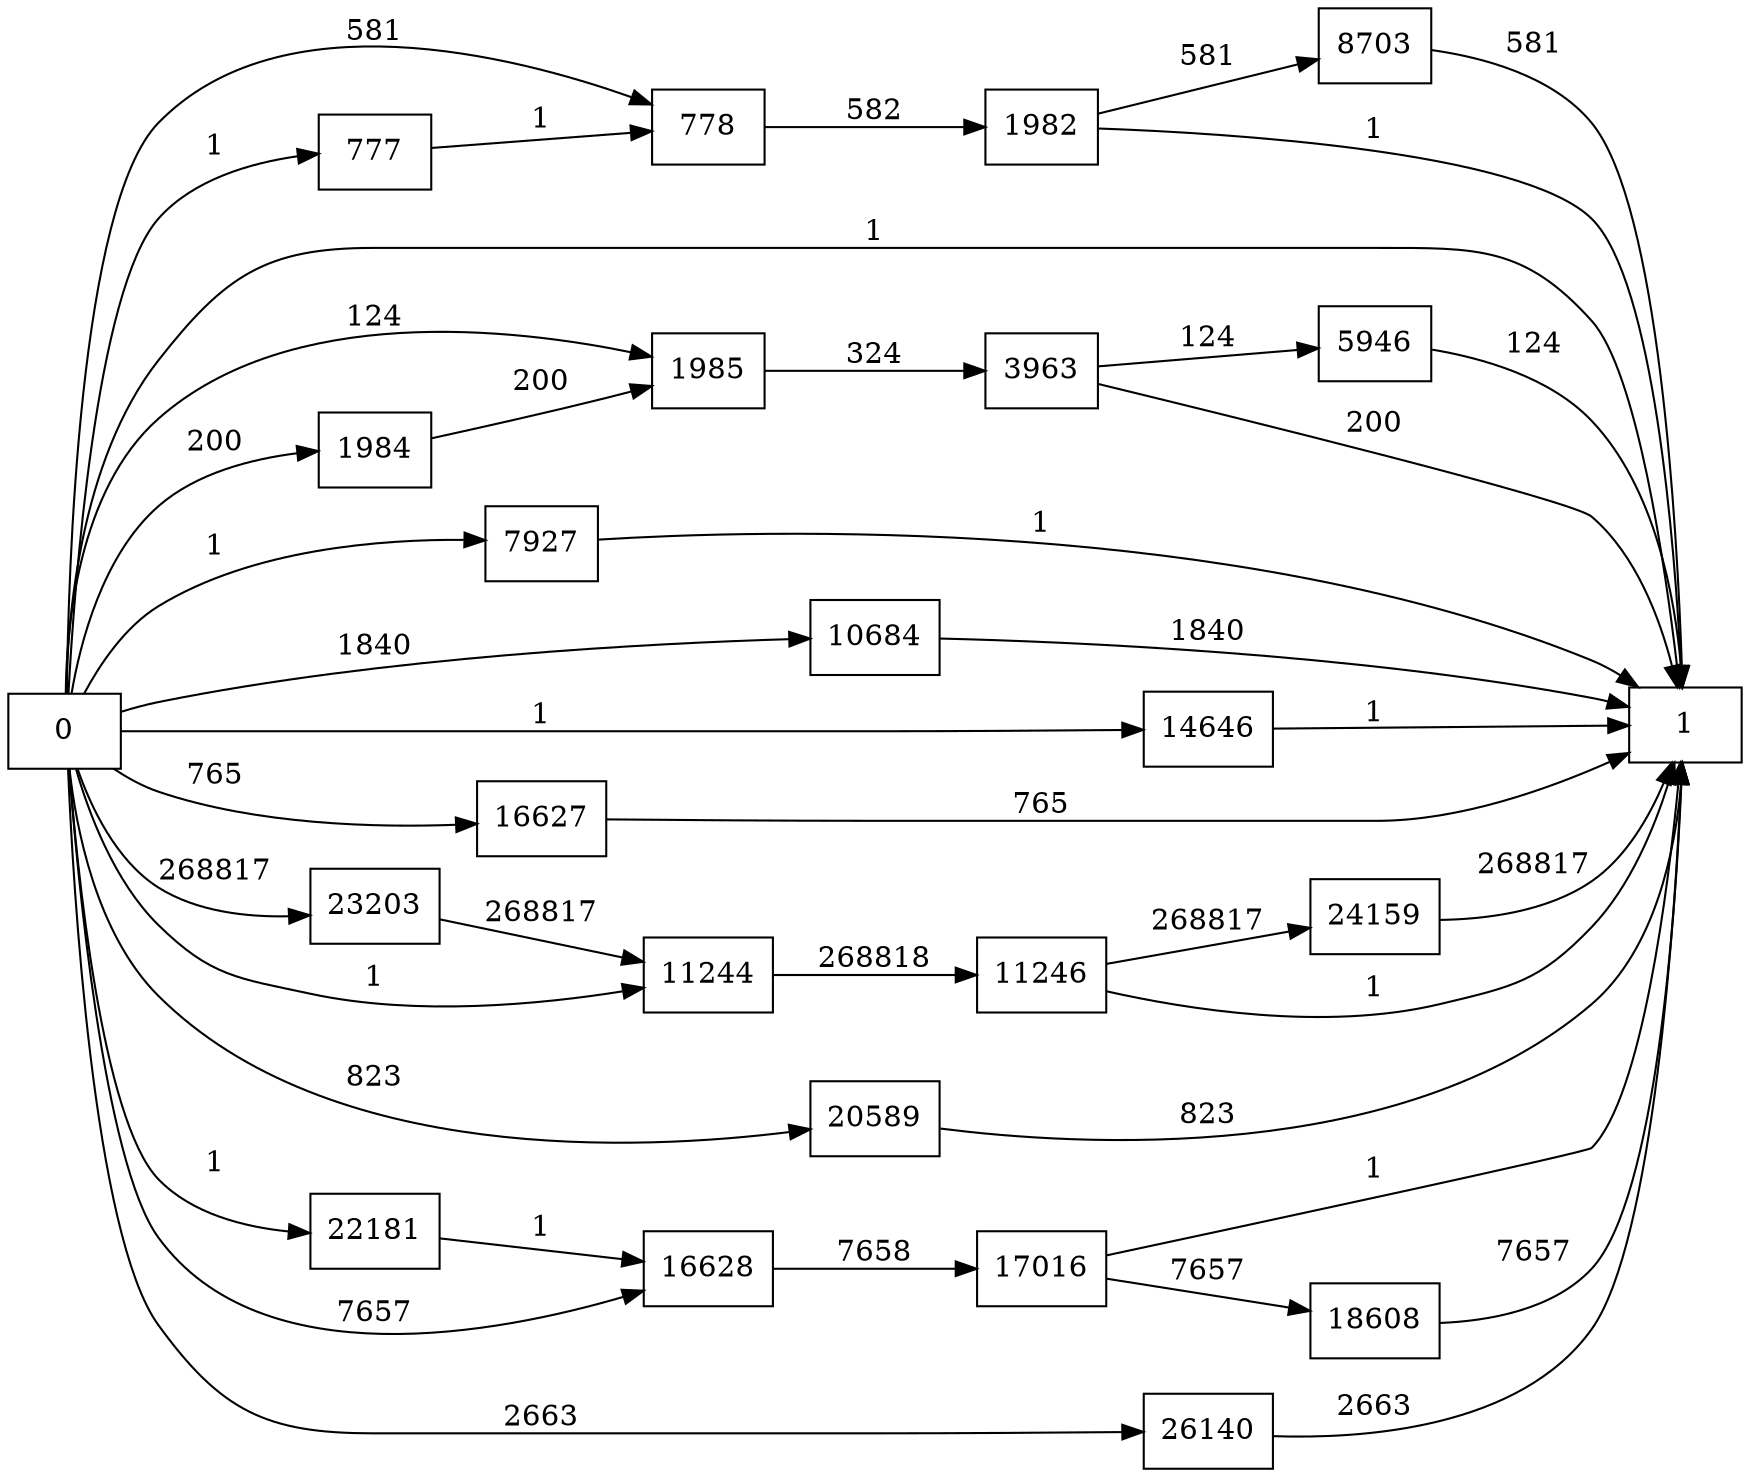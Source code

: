 digraph {
	graph [rankdir=LR]
	node [shape=rectangle]
	777 -> 778 [label=1]
	778 -> 1982 [label=582]
	1982 -> 1 [label=1]
	1982 -> 8703 [label=581]
	1984 -> 1985 [label=200]
	1985 -> 3963 [label=324]
	3963 -> 1 [label=200]
	3963 -> 5946 [label=124]
	5946 -> 1 [label=124]
	7927 -> 1 [label=1]
	8703 -> 1 [label=581]
	10684 -> 1 [label=1840]
	11244 -> 11246 [label=268818]
	11246 -> 1 [label=1]
	11246 -> 24159 [label=268817]
	14646 -> 1 [label=1]
	16627 -> 1 [label=765]
	16628 -> 17016 [label=7658]
	17016 -> 1 [label=1]
	17016 -> 18608 [label=7657]
	18608 -> 1 [label=7657]
	20589 -> 1 [label=823]
	22181 -> 16628 [label=1]
	23203 -> 11244 [label=268817]
	24159 -> 1 [label=268817]
	26140 -> 1 [label=2663]
	0 -> 1985 [label=124]
	0 -> 778 [label=581]
	0 -> 16628 [label=7657]
	0 -> 777 [label=1]
	0 -> 1984 [label=200]
	0 -> 1 [label=1]
	0 -> 7927 [label=1]
	0 -> 10684 [label=1840]
	0 -> 11244 [label=1]
	0 -> 14646 [label=1]
	0 -> 16627 [label=765]
	0 -> 20589 [label=823]
	0 -> 22181 [label=1]
	0 -> 23203 [label=268817]
	0 -> 26140 [label=2663]
}
